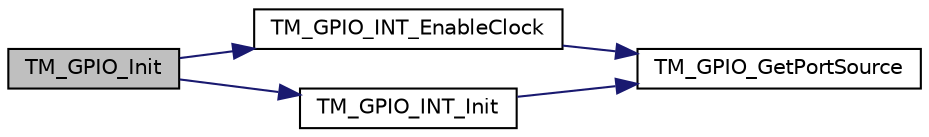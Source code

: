 digraph "TM_GPIO_Init"
{
  edge [fontname="Helvetica",fontsize="10",labelfontname="Helvetica",labelfontsize="10"];
  node [fontname="Helvetica",fontsize="10",shape=record];
  rankdir="LR";
  Node6 [label="TM_GPIO_Init",height=0.2,width=0.4,color="black", fillcolor="grey75", style="filled", fontcolor="black"];
  Node6 -> Node7 [color="midnightblue",fontsize="10",style="solid"];
  Node7 [label="TM_GPIO_INT_EnableClock",height=0.2,width=0.4,color="black", fillcolor="white", style="filled",URL="$tm__stm32__gpio_8c.html#ae8a3a9d414ec5c8786e556305883e4fc"];
  Node7 -> Node8 [color="midnightblue",fontsize="10",style="solid"];
  Node8 [label="TM_GPIO_GetPortSource",height=0.2,width=0.4,color="black", fillcolor="white", style="filled",URL="$group___t_m___g_p_i_o___functions.html#gaa5a2f30f33cc19408daeb5db3b7cb59c",tooltip="Gets port source from desired GPIOx PORT. "];
  Node6 -> Node9 [color="midnightblue",fontsize="10",style="solid"];
  Node9 [label="TM_GPIO_INT_Init",height=0.2,width=0.4,color="black", fillcolor="white", style="filled",URL="$tm__stm32__gpio_8c.html#aa62b1d8c486e76c5b080c38a32e1f7e1"];
  Node9 -> Node8 [color="midnightblue",fontsize="10",style="solid"];
}
